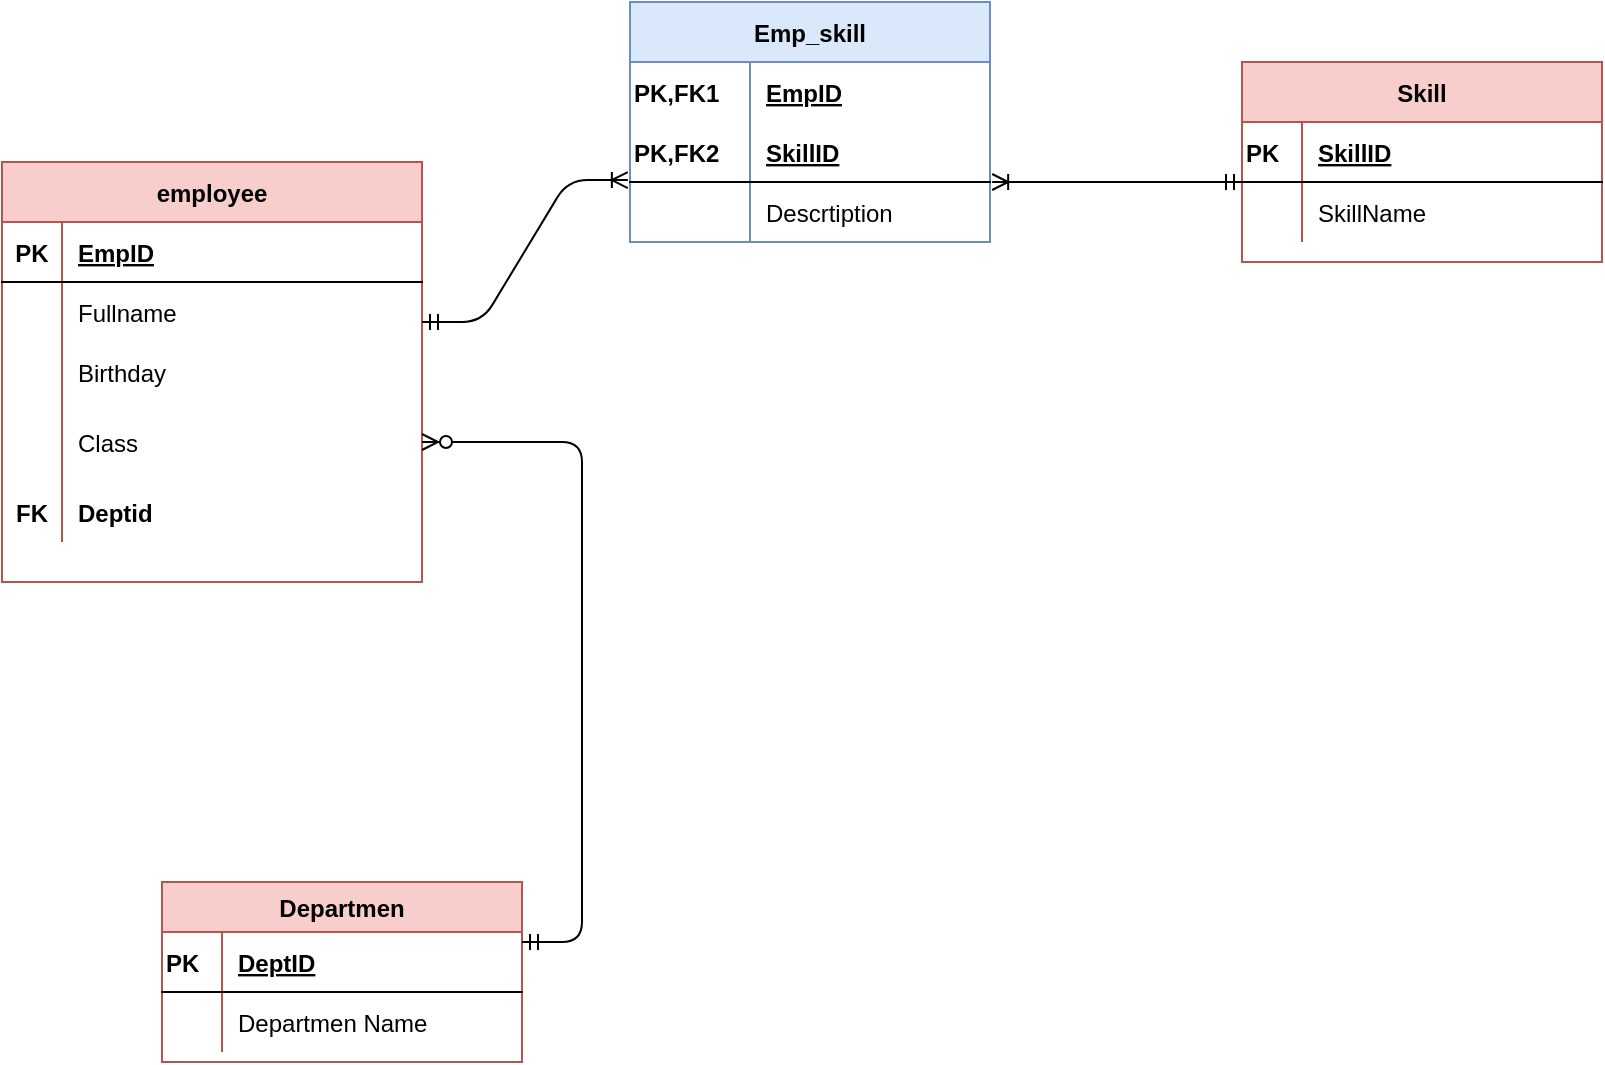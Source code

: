 <mxfile version="15.6.2" type="github">
  <diagram id="5q1kOscs09YM7qSXX-aD" name="Page-1">
    <mxGraphModel dx="1307" dy="828" grid="1" gridSize="10" guides="1" tooltips="1" connect="1" arrows="1" fold="1" page="1" pageScale="1" pageWidth="827" pageHeight="1169" math="0" shadow="0">
      <root>
        <mxCell id="0" />
        <mxCell id="1" parent="0" />
        <mxCell id="-V9y4Pz8zoaEkG9MbgvI-2" value="employee" style="shape=table;startSize=30;container=1;collapsible=1;childLayout=tableLayout;fixedRows=1;rowLines=0;fontStyle=1;align=center;resizeLast=1;fillColor=#f8cecc;strokeColor=#b85450;" vertex="1" parent="1">
          <mxGeometry x="10" y="150" width="210" height="210" as="geometry" />
        </mxCell>
        <mxCell id="-V9y4Pz8zoaEkG9MbgvI-3" value="" style="shape=partialRectangle;collapsible=0;dropTarget=0;pointerEvents=0;fillColor=none;top=0;left=0;bottom=1;right=0;points=[[0,0.5],[1,0.5]];portConstraint=eastwest;" vertex="1" parent="-V9y4Pz8zoaEkG9MbgvI-2">
          <mxGeometry y="30" width="210" height="30" as="geometry" />
        </mxCell>
        <mxCell id="-V9y4Pz8zoaEkG9MbgvI-4" value="PK" style="shape=partialRectangle;connectable=0;fillColor=none;top=0;left=0;bottom=0;right=0;fontStyle=1;overflow=hidden;" vertex="1" parent="-V9y4Pz8zoaEkG9MbgvI-3">
          <mxGeometry width="30" height="30" as="geometry">
            <mxRectangle width="30" height="30" as="alternateBounds" />
          </mxGeometry>
        </mxCell>
        <mxCell id="-V9y4Pz8zoaEkG9MbgvI-5" value="EmpID" style="shape=partialRectangle;connectable=0;fillColor=none;top=0;left=0;bottom=0;right=0;align=left;spacingLeft=6;fontStyle=5;overflow=hidden;" vertex="1" parent="-V9y4Pz8zoaEkG9MbgvI-3">
          <mxGeometry x="30" width="180" height="30" as="geometry">
            <mxRectangle width="180" height="30" as="alternateBounds" />
          </mxGeometry>
        </mxCell>
        <mxCell id="-V9y4Pz8zoaEkG9MbgvI-6" value="" style="shape=partialRectangle;collapsible=0;dropTarget=0;pointerEvents=0;fillColor=none;top=0;left=0;bottom=0;right=0;points=[[0,0.5],[1,0.5]];portConstraint=eastwest;" vertex="1" parent="-V9y4Pz8zoaEkG9MbgvI-2">
          <mxGeometry y="60" width="210" height="30" as="geometry" />
        </mxCell>
        <mxCell id="-V9y4Pz8zoaEkG9MbgvI-7" value="" style="shape=partialRectangle;connectable=0;fillColor=none;top=0;left=0;bottom=0;right=0;editable=1;overflow=hidden;" vertex="1" parent="-V9y4Pz8zoaEkG9MbgvI-6">
          <mxGeometry width="30" height="30" as="geometry">
            <mxRectangle width="30" height="30" as="alternateBounds" />
          </mxGeometry>
        </mxCell>
        <mxCell id="-V9y4Pz8zoaEkG9MbgvI-8" value="Fullname    " style="shape=partialRectangle;connectable=0;fillColor=none;top=0;left=0;bottom=0;right=0;align=left;spacingLeft=6;overflow=hidden;" vertex="1" parent="-V9y4Pz8zoaEkG9MbgvI-6">
          <mxGeometry x="30" width="180" height="30" as="geometry">
            <mxRectangle width="180" height="30" as="alternateBounds" />
          </mxGeometry>
        </mxCell>
        <mxCell id="-V9y4Pz8zoaEkG9MbgvI-9" value="" style="shape=partialRectangle;collapsible=0;dropTarget=0;pointerEvents=0;fillColor=none;top=0;left=0;bottom=0;right=0;points=[[0,0.5],[1,0.5]];portConstraint=eastwest;" vertex="1" parent="-V9y4Pz8zoaEkG9MbgvI-2">
          <mxGeometry y="90" width="210" height="30" as="geometry" />
        </mxCell>
        <mxCell id="-V9y4Pz8zoaEkG9MbgvI-10" value="" style="shape=partialRectangle;connectable=0;fillColor=none;top=0;left=0;bottom=0;right=0;editable=1;overflow=hidden;" vertex="1" parent="-V9y4Pz8zoaEkG9MbgvI-9">
          <mxGeometry width="30" height="30" as="geometry">
            <mxRectangle width="30" height="30" as="alternateBounds" />
          </mxGeometry>
        </mxCell>
        <mxCell id="-V9y4Pz8zoaEkG9MbgvI-11" value="Birthday" style="shape=partialRectangle;connectable=0;fillColor=none;top=0;left=0;bottom=0;right=0;align=left;spacingLeft=6;overflow=hidden;" vertex="1" parent="-V9y4Pz8zoaEkG9MbgvI-9">
          <mxGeometry x="30" width="180" height="30" as="geometry">
            <mxRectangle width="180" height="30" as="alternateBounds" />
          </mxGeometry>
        </mxCell>
        <mxCell id="-V9y4Pz8zoaEkG9MbgvI-12" value="" style="shape=partialRectangle;collapsible=0;dropTarget=0;pointerEvents=0;fillColor=none;top=0;left=0;bottom=0;right=0;points=[[0,0.5],[1,0.5]];portConstraint=eastwest;" vertex="1" parent="-V9y4Pz8zoaEkG9MbgvI-2">
          <mxGeometry y="120" width="210" height="40" as="geometry" />
        </mxCell>
        <mxCell id="-V9y4Pz8zoaEkG9MbgvI-13" value="" style="shape=partialRectangle;connectable=0;fillColor=none;top=0;left=0;bottom=0;right=0;editable=1;overflow=hidden;" vertex="1" parent="-V9y4Pz8zoaEkG9MbgvI-12">
          <mxGeometry width="30" height="40" as="geometry">
            <mxRectangle width="30" height="40" as="alternateBounds" />
          </mxGeometry>
        </mxCell>
        <mxCell id="-V9y4Pz8zoaEkG9MbgvI-14" value="Class" style="shape=partialRectangle;connectable=0;fillColor=none;top=0;left=0;bottom=0;right=0;align=left;spacingLeft=6;overflow=hidden;" vertex="1" parent="-V9y4Pz8zoaEkG9MbgvI-12">
          <mxGeometry x="30" width="180" height="40" as="geometry">
            <mxRectangle width="180" height="40" as="alternateBounds" />
          </mxGeometry>
        </mxCell>
        <mxCell id="-V9y4Pz8zoaEkG9MbgvI-15" value="" style="shape=partialRectangle;collapsible=0;dropTarget=0;pointerEvents=0;fillColor=none;top=0;left=0;bottom=0;right=0;points=[[0,0.5],[1,0.5]];portConstraint=eastwest;" vertex="1" parent="-V9y4Pz8zoaEkG9MbgvI-2">
          <mxGeometry y="160" width="210" height="30" as="geometry" />
        </mxCell>
        <mxCell id="-V9y4Pz8zoaEkG9MbgvI-16" value="FK" style="shape=partialRectangle;connectable=0;fillColor=none;top=0;left=0;bottom=0;right=0;editable=1;overflow=hidden;fontStyle=1" vertex="1" parent="-V9y4Pz8zoaEkG9MbgvI-15">
          <mxGeometry width="30" height="30" as="geometry">
            <mxRectangle width="30" height="30" as="alternateBounds" />
          </mxGeometry>
        </mxCell>
        <mxCell id="-V9y4Pz8zoaEkG9MbgvI-17" value="Deptid" style="shape=partialRectangle;connectable=0;fillColor=none;top=0;left=0;bottom=0;right=0;align=left;spacingLeft=6;overflow=hidden;fontStyle=1" vertex="1" parent="-V9y4Pz8zoaEkG9MbgvI-15">
          <mxGeometry x="30" width="180" height="30" as="geometry">
            <mxRectangle width="180" height="30" as="alternateBounds" />
          </mxGeometry>
        </mxCell>
        <mxCell id="-V9y4Pz8zoaEkG9MbgvI-60" value="Skill" style="shape=table;startSize=30;container=1;collapsible=1;childLayout=tableLayout;fixedRows=1;rowLines=0;fontStyle=1;align=center;resizeLast=1;fillColor=#f8cecc;strokeColor=#b85450;" vertex="1" parent="1">
          <mxGeometry x="630" y="100" width="180" height="100" as="geometry" />
        </mxCell>
        <mxCell id="-V9y4Pz8zoaEkG9MbgvI-61" value="" style="shape=partialRectangle;collapsible=0;dropTarget=0;pointerEvents=0;fillColor=none;top=0;left=0;bottom=1;right=0;points=[[0,0.5],[1,0.5]];portConstraint=eastwest;align=left;" vertex="1" parent="-V9y4Pz8zoaEkG9MbgvI-60">
          <mxGeometry y="30" width="180" height="30" as="geometry" />
        </mxCell>
        <mxCell id="-V9y4Pz8zoaEkG9MbgvI-62" value="PK" style="shape=partialRectangle;connectable=0;fillColor=none;top=0;left=0;bottom=0;right=0;fontStyle=1;overflow=hidden;align=left;" vertex="1" parent="-V9y4Pz8zoaEkG9MbgvI-61">
          <mxGeometry width="30" height="30" as="geometry">
            <mxRectangle width="30" height="30" as="alternateBounds" />
          </mxGeometry>
        </mxCell>
        <mxCell id="-V9y4Pz8zoaEkG9MbgvI-63" value="SkillID" style="shape=partialRectangle;connectable=0;fillColor=none;top=0;left=0;bottom=0;right=0;align=left;spacingLeft=6;fontStyle=5;overflow=hidden;" vertex="1" parent="-V9y4Pz8zoaEkG9MbgvI-61">
          <mxGeometry x="30" width="150" height="30" as="geometry">
            <mxRectangle width="150" height="30" as="alternateBounds" />
          </mxGeometry>
        </mxCell>
        <mxCell id="-V9y4Pz8zoaEkG9MbgvI-64" value="" style="shape=partialRectangle;collapsible=0;dropTarget=0;pointerEvents=0;fillColor=none;top=0;left=0;bottom=0;right=0;points=[[0,0.5],[1,0.5]];portConstraint=eastwest;align=left;" vertex="1" parent="-V9y4Pz8zoaEkG9MbgvI-60">
          <mxGeometry y="60" width="180" height="30" as="geometry" />
        </mxCell>
        <mxCell id="-V9y4Pz8zoaEkG9MbgvI-65" value="" style="shape=partialRectangle;connectable=0;fillColor=none;top=0;left=0;bottom=0;right=0;editable=1;overflow=hidden;align=left;" vertex="1" parent="-V9y4Pz8zoaEkG9MbgvI-64">
          <mxGeometry width="30" height="30" as="geometry">
            <mxRectangle width="30" height="30" as="alternateBounds" />
          </mxGeometry>
        </mxCell>
        <mxCell id="-V9y4Pz8zoaEkG9MbgvI-66" value="SkillName" style="shape=partialRectangle;connectable=0;fillColor=none;top=0;left=0;bottom=0;right=0;align=left;spacingLeft=6;overflow=hidden;" vertex="1" parent="-V9y4Pz8zoaEkG9MbgvI-64">
          <mxGeometry x="30" width="150" height="30" as="geometry">
            <mxRectangle width="150" height="30" as="alternateBounds" />
          </mxGeometry>
        </mxCell>
        <mxCell id="-V9y4Pz8zoaEkG9MbgvI-47" value="Departmen" style="shape=table;startSize=25;container=1;collapsible=1;childLayout=tableLayout;fixedRows=1;rowLines=0;fontStyle=1;align=center;resizeLast=1;fillColor=#f8cecc;strokeColor=#b85450;" vertex="1" parent="1">
          <mxGeometry x="90" y="510" width="180" height="90" as="geometry" />
        </mxCell>
        <mxCell id="-V9y4Pz8zoaEkG9MbgvI-48" value="" style="shape=partialRectangle;collapsible=0;dropTarget=0;pointerEvents=0;fillColor=none;top=0;left=0;bottom=1;right=0;points=[[0,0.5],[1,0.5]];portConstraint=eastwest;align=left;" vertex="1" parent="-V9y4Pz8zoaEkG9MbgvI-47">
          <mxGeometry y="25" width="180" height="30" as="geometry" />
        </mxCell>
        <mxCell id="-V9y4Pz8zoaEkG9MbgvI-49" value="PK" style="shape=partialRectangle;connectable=0;fillColor=none;top=0;left=0;bottom=0;right=0;fontStyle=1;overflow=hidden;align=left;" vertex="1" parent="-V9y4Pz8zoaEkG9MbgvI-48">
          <mxGeometry width="30" height="30" as="geometry">
            <mxRectangle width="30" height="30" as="alternateBounds" />
          </mxGeometry>
        </mxCell>
        <mxCell id="-V9y4Pz8zoaEkG9MbgvI-50" value="DeptID" style="shape=partialRectangle;connectable=0;fillColor=none;top=0;left=0;bottom=0;right=0;align=left;spacingLeft=6;fontStyle=5;overflow=hidden;" vertex="1" parent="-V9y4Pz8zoaEkG9MbgvI-48">
          <mxGeometry x="30" width="150" height="30" as="geometry">
            <mxRectangle width="150" height="30" as="alternateBounds" />
          </mxGeometry>
        </mxCell>
        <mxCell id="-V9y4Pz8zoaEkG9MbgvI-51" value="" style="shape=partialRectangle;collapsible=0;dropTarget=0;pointerEvents=0;fillColor=none;top=0;left=0;bottom=0;right=0;points=[[0,0.5],[1,0.5]];portConstraint=eastwest;align=left;" vertex="1" parent="-V9y4Pz8zoaEkG9MbgvI-47">
          <mxGeometry y="55" width="180" height="30" as="geometry" />
        </mxCell>
        <mxCell id="-V9y4Pz8zoaEkG9MbgvI-52" value="" style="shape=partialRectangle;connectable=0;fillColor=none;top=0;left=0;bottom=0;right=0;editable=1;overflow=hidden;align=left;" vertex="1" parent="-V9y4Pz8zoaEkG9MbgvI-51">
          <mxGeometry width="30" height="30" as="geometry">
            <mxRectangle width="30" height="30" as="alternateBounds" />
          </mxGeometry>
        </mxCell>
        <mxCell id="-V9y4Pz8zoaEkG9MbgvI-53" value="Departmen Name" style="shape=partialRectangle;connectable=0;fillColor=none;top=0;left=0;bottom=0;right=0;align=left;spacingLeft=6;overflow=hidden;" vertex="1" parent="-V9y4Pz8zoaEkG9MbgvI-51">
          <mxGeometry x="30" width="150" height="30" as="geometry">
            <mxRectangle width="150" height="30" as="alternateBounds" />
          </mxGeometry>
        </mxCell>
        <mxCell id="-V9y4Pz8zoaEkG9MbgvI-73" value="Emp_skill" style="shape=table;startSize=30;container=1;collapsible=1;childLayout=tableLayout;fixedRows=1;rowLines=0;fontStyle=1;align=center;resizeLast=1;fillColor=#dae8fc;strokeColor=#6c8ebf;" vertex="1" parent="1">
          <mxGeometry x="324" y="70" width="180" height="120" as="geometry" />
        </mxCell>
        <mxCell id="-V9y4Pz8zoaEkG9MbgvI-74" value="" style="shape=partialRectangle;collapsible=0;dropTarget=0;pointerEvents=0;fillColor=none;top=0;left=0;bottom=0;right=0;points=[[0,0.5],[1,0.5]];portConstraint=eastwest;align=left;" vertex="1" parent="-V9y4Pz8zoaEkG9MbgvI-73">
          <mxGeometry y="30" width="180" height="30" as="geometry" />
        </mxCell>
        <mxCell id="-V9y4Pz8zoaEkG9MbgvI-75" value="PK,FK1" style="shape=partialRectangle;connectable=0;fillColor=none;top=0;left=0;bottom=0;right=0;fontStyle=1;overflow=hidden;align=left;" vertex="1" parent="-V9y4Pz8zoaEkG9MbgvI-74">
          <mxGeometry width="60" height="30" as="geometry">
            <mxRectangle width="60" height="30" as="alternateBounds" />
          </mxGeometry>
        </mxCell>
        <mxCell id="-V9y4Pz8zoaEkG9MbgvI-76" value="EmpID" style="shape=partialRectangle;connectable=0;fillColor=none;top=0;left=0;bottom=0;right=0;align=left;spacingLeft=6;fontStyle=5;overflow=hidden;" vertex="1" parent="-V9y4Pz8zoaEkG9MbgvI-74">
          <mxGeometry x="60" width="120" height="30" as="geometry">
            <mxRectangle width="120" height="30" as="alternateBounds" />
          </mxGeometry>
        </mxCell>
        <mxCell id="-V9y4Pz8zoaEkG9MbgvI-77" value="" style="shape=partialRectangle;collapsible=0;dropTarget=0;pointerEvents=0;fillColor=none;top=0;left=0;bottom=1;right=0;points=[[0,0.5],[1,0.5]];portConstraint=eastwest;align=left;" vertex="1" parent="-V9y4Pz8zoaEkG9MbgvI-73">
          <mxGeometry y="60" width="180" height="30" as="geometry" />
        </mxCell>
        <mxCell id="-V9y4Pz8zoaEkG9MbgvI-78" value="PK,FK2" style="shape=partialRectangle;connectable=0;fillColor=none;top=0;left=0;bottom=0;right=0;fontStyle=1;overflow=hidden;align=left;" vertex="1" parent="-V9y4Pz8zoaEkG9MbgvI-77">
          <mxGeometry width="60" height="30" as="geometry">
            <mxRectangle width="60" height="30" as="alternateBounds" />
          </mxGeometry>
        </mxCell>
        <mxCell id="-V9y4Pz8zoaEkG9MbgvI-79" value="SkillID" style="shape=partialRectangle;connectable=0;fillColor=none;top=0;left=0;bottom=0;right=0;align=left;spacingLeft=6;fontStyle=5;overflow=hidden;" vertex="1" parent="-V9y4Pz8zoaEkG9MbgvI-77">
          <mxGeometry x="60" width="120" height="30" as="geometry">
            <mxRectangle width="120" height="30" as="alternateBounds" />
          </mxGeometry>
        </mxCell>
        <mxCell id="-V9y4Pz8zoaEkG9MbgvI-80" value="" style="shape=partialRectangle;collapsible=0;dropTarget=0;pointerEvents=0;fillColor=none;top=0;left=0;bottom=0;right=0;points=[[0,0.5],[1,0.5]];portConstraint=eastwest;align=left;" vertex="1" parent="-V9y4Pz8zoaEkG9MbgvI-73">
          <mxGeometry y="90" width="180" height="30" as="geometry" />
        </mxCell>
        <mxCell id="-V9y4Pz8zoaEkG9MbgvI-81" value="" style="shape=partialRectangle;connectable=0;fillColor=none;top=0;left=0;bottom=0;right=0;editable=1;overflow=hidden;align=left;" vertex="1" parent="-V9y4Pz8zoaEkG9MbgvI-80">
          <mxGeometry width="60" height="30" as="geometry">
            <mxRectangle width="60" height="30" as="alternateBounds" />
          </mxGeometry>
        </mxCell>
        <mxCell id="-V9y4Pz8zoaEkG9MbgvI-82" value="Descrtiption" style="shape=partialRectangle;connectable=0;fillColor=none;top=0;left=0;bottom=0;right=0;align=left;spacingLeft=6;overflow=hidden;" vertex="1" parent="-V9y4Pz8zoaEkG9MbgvI-80">
          <mxGeometry x="60" width="120" height="30" as="geometry">
            <mxRectangle width="120" height="30" as="alternateBounds" />
          </mxGeometry>
        </mxCell>
        <mxCell id="-V9y4Pz8zoaEkG9MbgvI-156" value="" style="edgeStyle=entityRelationEdgeStyle;fontSize=12;html=1;endArrow=ERzeroToMany;startArrow=ERmandOne;rounded=1;sketch=0;entryX=1;entryY=0.5;entryDx=0;entryDy=0;" edge="1" parent="1" target="-V9y4Pz8zoaEkG9MbgvI-12">
          <mxGeometry width="100" height="100" relative="1" as="geometry">
            <mxPoint x="270" y="540" as="sourcePoint" />
            <mxPoint x="270" y="260" as="targetPoint" />
          </mxGeometry>
        </mxCell>
        <mxCell id="-V9y4Pz8zoaEkG9MbgvI-161" value="" style="edgeStyle=entityRelationEdgeStyle;fontSize=12;html=1;endArrow=ERoneToMany;startArrow=ERmandOne;rounded=1;sketch=0;entryX=-0.006;entryY=0.967;entryDx=0;entryDy=0;entryPerimeter=0;" edge="1" parent="1" target="-V9y4Pz8zoaEkG9MbgvI-77">
          <mxGeometry width="100" height="100" relative="1" as="geometry">
            <mxPoint x="220" y="230" as="sourcePoint" />
            <mxPoint x="320" y="130" as="targetPoint" />
          </mxGeometry>
        </mxCell>
        <mxCell id="-V9y4Pz8zoaEkG9MbgvI-162" value="" style="edgeStyle=entityRelationEdgeStyle;fontSize=12;html=1;endArrow=ERoneToMany;startArrow=ERmandOne;rounded=1;sketch=0;entryX=1.006;entryY=0;entryDx=0;entryDy=0;entryPerimeter=0;exitX=0;exitY=0;exitDx=0;exitDy=0;exitPerimeter=0;" edge="1" parent="1" source="-V9y4Pz8zoaEkG9MbgvI-64" target="-V9y4Pz8zoaEkG9MbgvI-80">
          <mxGeometry width="100" height="100" relative="1" as="geometry">
            <mxPoint x="640" y="200" as="sourcePoint" />
            <mxPoint x="740" y="100" as="targetPoint" />
          </mxGeometry>
        </mxCell>
      </root>
    </mxGraphModel>
  </diagram>
</mxfile>
